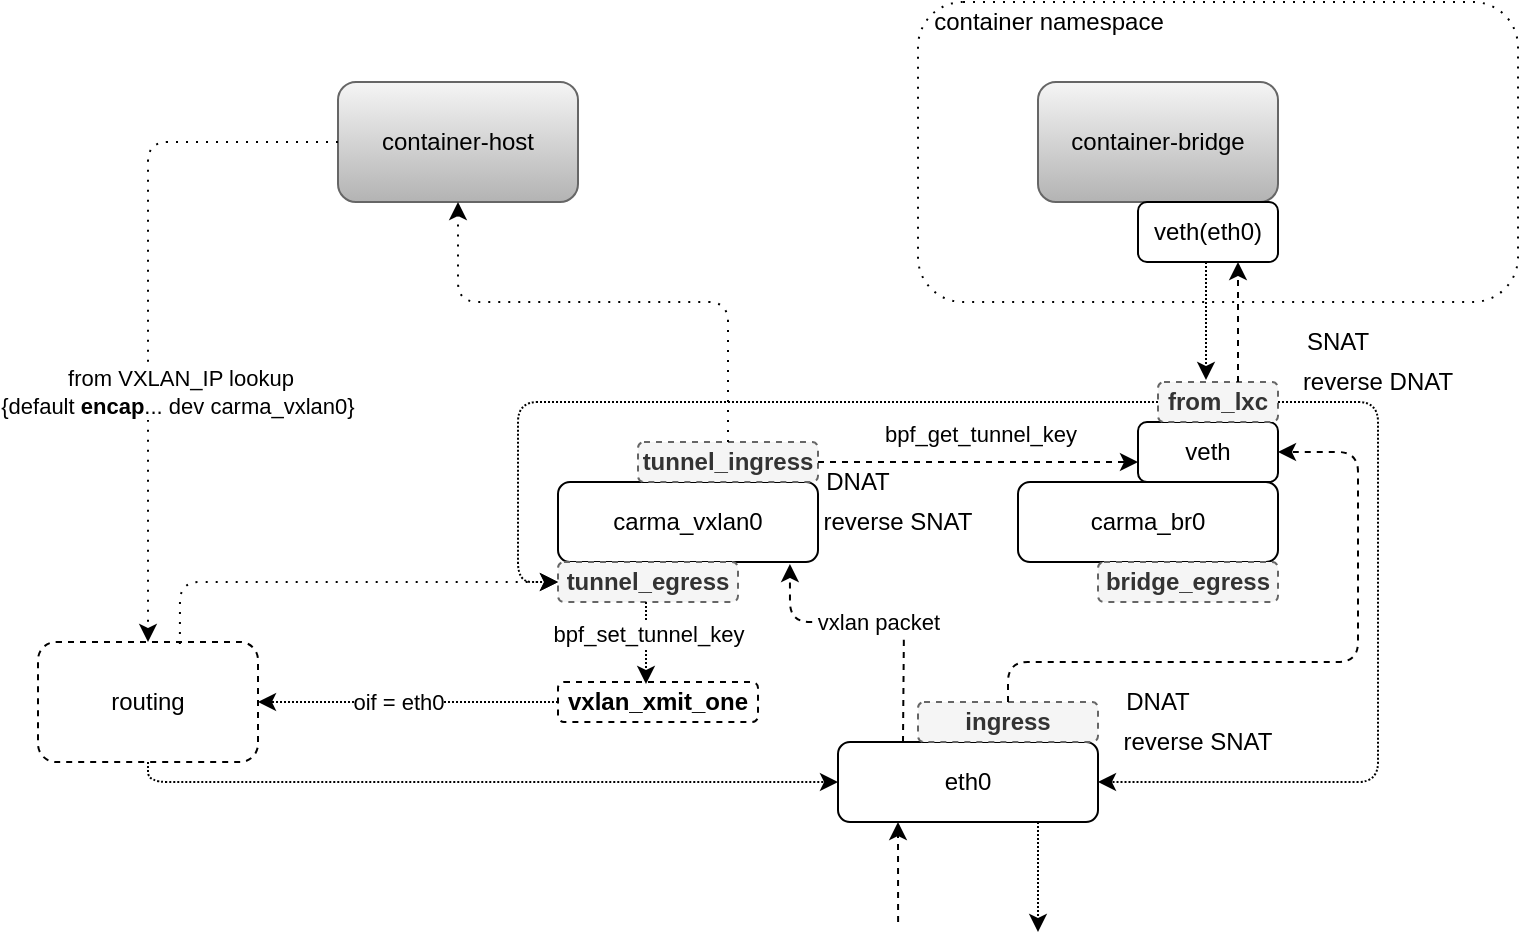 <mxfile version="13.9.1" type="github">
  <diagram id="3ursiainwm2NqI8D566L" name="第 1 页">
    <mxGraphModel dx="2253" dy="771" grid="1" gridSize="10" guides="1" tooltips="1" connect="1" arrows="1" fold="1" page="1" pageScale="1" pageWidth="827" pageHeight="1169" math="0" shadow="0">
      <root>
        <mxCell id="0" />
        <mxCell id="1" parent="0" />
        <mxCell id="ZyEAs82IN00It2auvlQb-13" value="" style="rounded=1;whiteSpace=wrap;html=1;dashed=1;dashPattern=1 4;" parent="1" vertex="1">
          <mxGeometry x="340" y="120" width="300" height="150" as="geometry" />
        </mxCell>
        <mxCell id="ZyEAs82IN00It2auvlQb-1" value="container-host" style="rounded=1;whiteSpace=wrap;html=1;gradientColor=#b3b3b3;fillColor=#f5f5f5;strokeColor=#666666;" parent="1" vertex="1">
          <mxGeometry x="50" y="160" width="120" height="60" as="geometry" />
        </mxCell>
        <mxCell id="ZyEAs82IN00It2auvlQb-2" value="container-bridge" style="rounded=1;whiteSpace=wrap;html=1;gradientColor=#b3b3b3;fillColor=#f5f5f5;strokeColor=#666666;" parent="1" vertex="1">
          <mxGeometry x="400" y="160" width="120" height="60" as="geometry" />
        </mxCell>
        <mxCell id="ZyEAs82IN00It2auvlQb-3" value="carma_br0" style="rounded=1;whiteSpace=wrap;html=1;" parent="1" vertex="1">
          <mxGeometry x="390" y="360" width="130" height="40" as="geometry" />
        </mxCell>
        <mxCell id="ZyEAs82IN00It2auvlQb-7" value="veth" style="rounded=1;whiteSpace=wrap;html=1;" parent="1" vertex="1">
          <mxGeometry x="450" y="330" width="70" height="30" as="geometry" />
        </mxCell>
        <mxCell id="ZyEAs82IN00It2auvlQb-8" value="veth(eth0)" style="rounded=1;whiteSpace=wrap;html=1;" parent="1" vertex="1">
          <mxGeometry x="450" y="220" width="70" height="30" as="geometry" />
        </mxCell>
        <mxCell id="ZyEAs82IN00It2auvlQb-9" value="&lt;b&gt;from_lxc&lt;/b&gt;" style="rounded=1;whiteSpace=wrap;html=1;fillColor=#f5f5f5;strokeColor=#666666;fontColor=#333333;dashed=1;" parent="1" vertex="1">
          <mxGeometry x="460" y="310" width="60" height="20" as="geometry" />
        </mxCell>
        <mxCell id="ZyEAs82IN00It2auvlQb-10" value="&lt;b&gt;bridge_egress&lt;/b&gt;" style="rounded=1;whiteSpace=wrap;html=1;fillColor=#f5f5f5;strokeColor=#666666;fontColor=#333333;dashed=1;" parent="1" vertex="1">
          <mxGeometry x="430" y="400" width="90" height="20" as="geometry" />
        </mxCell>
        <mxCell id="ZyEAs82IN00It2auvlQb-11" value="eth0" style="rounded=1;whiteSpace=wrap;html=1;" parent="1" vertex="1">
          <mxGeometry x="300" y="490" width="130" height="40" as="geometry" />
        </mxCell>
        <mxCell id="ZyEAs82IN00It2auvlQb-12" value="&lt;b&gt;ingress&lt;/b&gt;" style="rounded=1;whiteSpace=wrap;html=1;fillColor=#f5f5f5;strokeColor=#666666;fontColor=#333333;dashed=1;" parent="1" vertex="1">
          <mxGeometry x="340" y="470" width="90" height="20" as="geometry" />
        </mxCell>
        <mxCell id="ZyEAs82IN00It2auvlQb-14" value="container namespace" style="text;html=1;align=center;verticalAlign=middle;resizable=0;points=[];autosize=1;" parent="1" vertex="1">
          <mxGeometry x="340" y="120" width="130" height="20" as="geometry" />
        </mxCell>
        <mxCell id="ZyEAs82IN00It2auvlQb-16" value="DNAT" style="text;html=1;strokeColor=none;fillColor=none;align=center;verticalAlign=middle;whiteSpace=wrap;rounded=0;dashed=1;" parent="1" vertex="1">
          <mxGeometry x="440" y="460" width="40" height="20" as="geometry" />
        </mxCell>
        <mxCell id="ZyEAs82IN00It2auvlQb-17" value="reverse SNAT" style="text;html=1;strokeColor=none;fillColor=none;align=center;verticalAlign=middle;whiteSpace=wrap;rounded=0;dashed=1;" parent="1" vertex="1">
          <mxGeometry x="440" y="480" width="80" height="20" as="geometry" />
        </mxCell>
        <mxCell id="ZyEAs82IN00It2auvlQb-18" value="SNAT" style="text;html=1;strokeColor=none;fillColor=none;align=center;verticalAlign=middle;whiteSpace=wrap;rounded=0;dashed=1;" parent="1" vertex="1">
          <mxGeometry x="530" y="280" width="40" height="20" as="geometry" />
        </mxCell>
        <mxCell id="ZyEAs82IN00It2auvlQb-19" value="reverse DNAT" style="text;html=1;strokeColor=none;fillColor=none;align=center;verticalAlign=middle;whiteSpace=wrap;rounded=0;dashed=1;" parent="1" vertex="1">
          <mxGeometry x="530" y="300" width="80" height="20" as="geometry" />
        </mxCell>
        <mxCell id="ZyEAs82IN00It2auvlQb-20" value="carma_vxlan0" style="rounded=1;whiteSpace=wrap;html=1;" parent="1" vertex="1">
          <mxGeometry x="160" y="360" width="130" height="40" as="geometry" />
        </mxCell>
        <mxCell id="ZyEAs82IN00It2auvlQb-21" value="&lt;b&gt;tunnel_ingress&lt;/b&gt;" style="rounded=1;whiteSpace=wrap;html=1;fillColor=#f5f5f5;strokeColor=#666666;fontColor=#333333;dashed=1;" parent="1" vertex="1">
          <mxGeometry x="200" y="340" width="90" height="20" as="geometry" />
        </mxCell>
        <mxCell id="ZyEAs82IN00It2auvlQb-22" value="" style="endArrow=classic;html=1;entryX=0.4;entryY=-0.05;entryDx=0;entryDy=0;dashed=1;dashPattern=1 1;entryPerimeter=0;" parent="1" target="ZyEAs82IN00It2auvlQb-9" edge="1">
          <mxGeometry width="50" height="50" relative="1" as="geometry">
            <mxPoint x="484" y="250" as="sourcePoint" />
            <mxPoint x="440" y="360" as="targetPoint" />
          </mxGeometry>
        </mxCell>
        <mxCell id="ZyEAs82IN00It2auvlQb-23" value="" style="endArrow=classic;html=1;entryX=1;entryY=0.5;entryDx=0;entryDy=0;dashed=1;dashPattern=1 1;exitX=1;exitY=0.5;exitDx=0;exitDy=0;" parent="1" source="ZyEAs82IN00It2auvlQb-9" target="ZyEAs82IN00It2auvlQb-11" edge="1">
          <mxGeometry width="50" height="50" relative="1" as="geometry">
            <mxPoint x="515" y="260" as="sourcePoint" />
            <mxPoint x="515" y="320" as="targetPoint" />
            <Array as="points">
              <mxPoint x="570" y="320" />
              <mxPoint x="570" y="510" />
            </Array>
          </mxGeometry>
        </mxCell>
        <mxCell id="ZyEAs82IN00It2auvlQb-25" value="" style="endArrow=classic;html=1;entryX=0.75;entryY=0;entryDx=0;entryDy=0;dashed=1;dashPattern=1 1;" parent="1" edge="1">
          <mxGeometry width="50" height="50" relative="1" as="geometry">
            <mxPoint x="400" y="530" as="sourcePoint" />
            <mxPoint x="400" y="585" as="targetPoint" />
          </mxGeometry>
        </mxCell>
        <mxCell id="ZyEAs82IN00It2auvlQb-26" value="" style="endArrow=classic;html=1;entryX=0;entryY=0.5;entryDx=0;entryDy=0;dashed=1;dashPattern=1 1;exitX=0;exitY=0.5;exitDx=0;exitDy=0;" parent="1" source="ZyEAs82IN00It2auvlQb-9" target="ZyEAs82IN00It2auvlQb-39" edge="1">
          <mxGeometry width="50" height="50" relative="1" as="geometry">
            <mxPoint x="515" y="260" as="sourcePoint" />
            <mxPoint x="515" y="320" as="targetPoint" />
            <Array as="points">
              <mxPoint x="380" y="320" />
              <mxPoint x="140" y="320" />
              <mxPoint x="140" y="410" />
            </Array>
          </mxGeometry>
        </mxCell>
        <mxCell id="ZyEAs82IN00It2auvlQb-37" value="bpf_get_tunnel_key" style="edgeLabel;html=1;align=center;verticalAlign=middle;resizable=0;points=[];" parent="ZyEAs82IN00It2auvlQb-26" vertex="1" connectable="0">
          <mxGeometry x="-0.378" relative="1" as="geometry">
            <mxPoint x="44" y="16" as="offset" />
          </mxGeometry>
        </mxCell>
        <mxCell id="ZyEAs82IN00It2auvlQb-29" value="routing" style="rounded=1;whiteSpace=wrap;html=1;dashed=1;" parent="1" vertex="1">
          <mxGeometry x="-100" y="440" width="110" height="60" as="geometry" />
        </mxCell>
        <mxCell id="ZyEAs82IN00It2auvlQb-33" value="" style="endArrow=classic;html=1;entryX=0.315;entryY=1;entryDx=0;entryDy=0;dashed=1;entryPerimeter=0;" parent="1" edge="1">
          <mxGeometry width="50" height="50" relative="1" as="geometry">
            <mxPoint x="330.05" y="580" as="sourcePoint" />
            <mxPoint x="330.0" y="530" as="targetPoint" />
          </mxGeometry>
        </mxCell>
        <mxCell id="ZyEAs82IN00It2auvlQb-34" value="" style="endArrow=classic;html=1;entryX=1;entryY=0.5;entryDx=0;entryDy=0;dashed=1;exitX=0.5;exitY=0;exitDx=0;exitDy=0;" parent="1" source="ZyEAs82IN00It2auvlQb-12" target="ZyEAs82IN00It2auvlQb-7" edge="1">
          <mxGeometry width="50" height="50" relative="1" as="geometry">
            <mxPoint x="351" y="590" as="sourcePoint" />
            <mxPoint x="350.95" y="540" as="targetPoint" />
            <Array as="points">
              <mxPoint x="385" y="450" />
              <mxPoint x="560" y="450" />
              <mxPoint x="560" y="345" />
            </Array>
          </mxGeometry>
        </mxCell>
        <mxCell id="ZyEAs82IN00It2auvlQb-35" value="" style="endArrow=classic;html=1;entryX=0.315;entryY=1;entryDx=0;entryDy=0;dashed=1;entryPerimeter=0;" parent="1" edge="1">
          <mxGeometry width="50" height="50" relative="1" as="geometry">
            <mxPoint x="500" y="310" as="sourcePoint" />
            <mxPoint x="500.0" y="250" as="targetPoint" />
          </mxGeometry>
        </mxCell>
        <mxCell id="ZyEAs82IN00It2auvlQb-36" value="" style="endArrow=classic;html=1;entryX=0.892;entryY=1.025;entryDx=0;entryDy=0;dashed=1;entryPerimeter=0;exitX=0.25;exitY=0;exitDx=0;exitDy=0;" parent="1" source="ZyEAs82IN00It2auvlQb-11" edge="1" target="ZyEAs82IN00It2auvlQb-20">
          <mxGeometry width="50" height="50" relative="1" as="geometry">
            <mxPoint x="270.02" y="490" as="sourcePoint" />
            <mxPoint x="244.5" y="400" as="targetPoint" />
            <Array as="points">
              <mxPoint x="333" y="430" />
              <mxPoint x="276" y="430" />
            </Array>
          </mxGeometry>
        </mxCell>
        <mxCell id="ZyEAs82IN00It2auvlQb-50" value="vxlan packet" style="edgeLabel;html=1;align=center;verticalAlign=middle;resizable=0;points=[];" parent="ZyEAs82IN00It2auvlQb-36" vertex="1" connectable="0">
          <mxGeometry x="-0.339" y="22" relative="1" as="geometry">
            <mxPoint x="9.1" y="-11.82" as="offset" />
          </mxGeometry>
        </mxCell>
        <mxCell id="ZyEAs82IN00It2auvlQb-38" value="" style="endArrow=classic;html=1;dashed=1;exitX=1;exitY=0.5;exitDx=0;exitDy=0;" parent="1" source="ZyEAs82IN00It2auvlQb-21" edge="1">
          <mxGeometry width="50" height="50" relative="1" as="geometry">
            <mxPoint x="351" y="590" as="sourcePoint" />
            <mxPoint x="450" y="350" as="targetPoint" />
            <Array as="points" />
          </mxGeometry>
        </mxCell>
        <mxCell id="ZyEAs82IN00It2auvlQb-39" value="&lt;b&gt;tunnel_egress&lt;/b&gt;" style="rounded=1;whiteSpace=wrap;html=1;fillColor=#f5f5f5;strokeColor=#666666;fontColor=#333333;dashed=1;" parent="1" vertex="1">
          <mxGeometry x="160" y="400" width="90" height="20" as="geometry" />
        </mxCell>
        <mxCell id="ZyEAs82IN00It2auvlQb-40" value="" style="endArrow=classic;html=1;dashed=1;dashPattern=1 4;exitX=0;exitY=0.5;exitDx=0;exitDy=0;" parent="1" source="ZyEAs82IN00It2auvlQb-1" edge="1" target="ZyEAs82IN00It2auvlQb-29">
          <mxGeometry width="50" height="50" relative="1" as="geometry">
            <mxPoint x="200" y="220" as="sourcePoint" />
            <mxPoint x="75" y="350" as="targetPoint" />
            <Array as="points">
              <mxPoint x="-45" y="190" />
            </Array>
          </mxGeometry>
        </mxCell>
        <mxCell id="Ei4ObJxhF2hAlxPR4WzS-19" value="from VXLAN_IP lookup &lt;br&gt;{default &lt;b&gt;encap&lt;/b&gt;... dev carma_vxlan0}&amp;nbsp;" style="edgeLabel;html=1;align=center;verticalAlign=middle;resizable=0;points=[];" vertex="1" connectable="0" parent="ZyEAs82IN00It2auvlQb-40">
          <mxGeometry x="0.255" relative="1" as="geometry">
            <mxPoint x="16.21" y="3" as="offset" />
          </mxGeometry>
        </mxCell>
        <mxCell id="ZyEAs82IN00It2auvlQb-44" value="" style="endArrow=classic;html=1;entryX=0.5;entryY=1;entryDx=0;entryDy=0;dashed=1;dashPattern=1 4;exitX=0.5;exitY=0;exitDx=0;exitDy=0;" parent="1" source="ZyEAs82IN00It2auvlQb-21" target="ZyEAs82IN00It2auvlQb-1" edge="1">
          <mxGeometry width="50" height="50" relative="1" as="geometry">
            <mxPoint x="150" y="200" as="sourcePoint" />
            <mxPoint x="85" y="340" as="targetPoint" />
            <Array as="points">
              <mxPoint x="245" y="270" />
              <mxPoint x="110" y="270" />
            </Array>
          </mxGeometry>
        </mxCell>
        <mxCell id="ZyEAs82IN00It2auvlQb-48" value="DNAT" style="text;html=1;strokeColor=none;fillColor=none;align=center;verticalAlign=middle;whiteSpace=wrap;rounded=0;dashed=1;" parent="1" vertex="1">
          <mxGeometry x="290" y="350" width="40" height="20" as="geometry" />
        </mxCell>
        <mxCell id="ZyEAs82IN00It2auvlQb-49" value="reverse SNAT" style="text;html=1;strokeColor=none;fillColor=none;align=center;verticalAlign=middle;whiteSpace=wrap;rounded=0;dashed=1;" parent="1" vertex="1">
          <mxGeometry x="290" y="370" width="80" height="20" as="geometry" />
        </mxCell>
        <mxCell id="Ei4ObJxhF2hAlxPR4WzS-3" value="&lt;b&gt;vxlan_xmit_one&lt;/b&gt;" style="rounded=1;whiteSpace=wrap;html=1;dashed=1;" vertex="1" parent="1">
          <mxGeometry x="160" y="460" width="100" height="20" as="geometry" />
        </mxCell>
        <mxCell id="Ei4ObJxhF2hAlxPR4WzS-4" value="" style="endArrow=classic;html=1;dashed=1;dashPattern=1 1;entryX=0.44;entryY=0.05;entryDx=0;entryDy=0;entryPerimeter=0;" edge="1" parent="1" target="Ei4ObJxhF2hAlxPR4WzS-3">
          <mxGeometry width="50" height="50" relative="1" as="geometry">
            <mxPoint x="204" y="420" as="sourcePoint" />
            <mxPoint x="205" y="450" as="targetPoint" />
          </mxGeometry>
        </mxCell>
        <mxCell id="Ei4ObJxhF2hAlxPR4WzS-20" value="bpf_set_tunnel_key" style="edgeLabel;html=1;align=center;verticalAlign=middle;resizable=0;points=[];" vertex="1" connectable="0" parent="Ei4ObJxhF2hAlxPR4WzS-4">
          <mxGeometry x="-0.22" y="1" relative="1" as="geometry">
            <mxPoint as="offset" />
          </mxGeometry>
        </mxCell>
        <mxCell id="Ei4ObJxhF2hAlxPR4WzS-7" value="" style="endArrow=classic;html=1;entryX=1;entryY=0.5;entryDx=0;entryDy=0;dashed=1;dashPattern=1 1;exitX=0;exitY=0.5;exitDx=0;exitDy=0;" edge="1" parent="1" source="Ei4ObJxhF2hAlxPR4WzS-3" target="ZyEAs82IN00It2auvlQb-29">
          <mxGeometry width="50" height="50" relative="1" as="geometry">
            <mxPoint x="130" y="460" as="sourcePoint" />
            <mxPoint x="130" y="515" as="targetPoint" />
          </mxGeometry>
        </mxCell>
        <mxCell id="Ei4ObJxhF2hAlxPR4WzS-21" value="oif = eth0" style="edgeLabel;html=1;align=center;verticalAlign=middle;resizable=0;points=[];" vertex="1" connectable="0" parent="Ei4ObJxhF2hAlxPR4WzS-7">
          <mxGeometry x="0.187" y="1" relative="1" as="geometry">
            <mxPoint x="9" y="-1" as="offset" />
          </mxGeometry>
        </mxCell>
        <mxCell id="Ei4ObJxhF2hAlxPR4WzS-8" value="" style="endArrow=classic;html=1;entryX=0;entryY=0.5;entryDx=0;entryDy=0;dashed=1;dashPattern=1 1;exitX=0.5;exitY=1;exitDx=0;exitDy=0;" edge="1" parent="1" source="ZyEAs82IN00It2auvlQb-29" target="ZyEAs82IN00It2auvlQb-11">
          <mxGeometry width="50" height="50" relative="1" as="geometry">
            <mxPoint x="170" y="470" as="sourcePoint" />
            <mxPoint x="90" y="470" as="targetPoint" />
            <Array as="points">
              <mxPoint x="-45" y="510" />
            </Array>
          </mxGeometry>
        </mxCell>
        <mxCell id="Ei4ObJxhF2hAlxPR4WzS-9" value="" style="endArrow=classic;html=1;dashed=1;dashPattern=1 4;exitX=0.645;exitY=0.017;exitDx=0;exitDy=0;entryX=0;entryY=0.5;entryDx=0;entryDy=0;exitPerimeter=0;" edge="1" parent="1" source="ZyEAs82IN00It2auvlQb-29" target="ZyEAs82IN00It2auvlQb-39">
          <mxGeometry width="50" height="50" relative="1" as="geometry">
            <mxPoint x="150" y="200" as="sourcePoint" />
            <mxPoint x="34.778" y="440" as="targetPoint" />
            <Array as="points">
              <mxPoint x="-29" y="410" />
            </Array>
          </mxGeometry>
        </mxCell>
      </root>
    </mxGraphModel>
  </diagram>
</mxfile>
